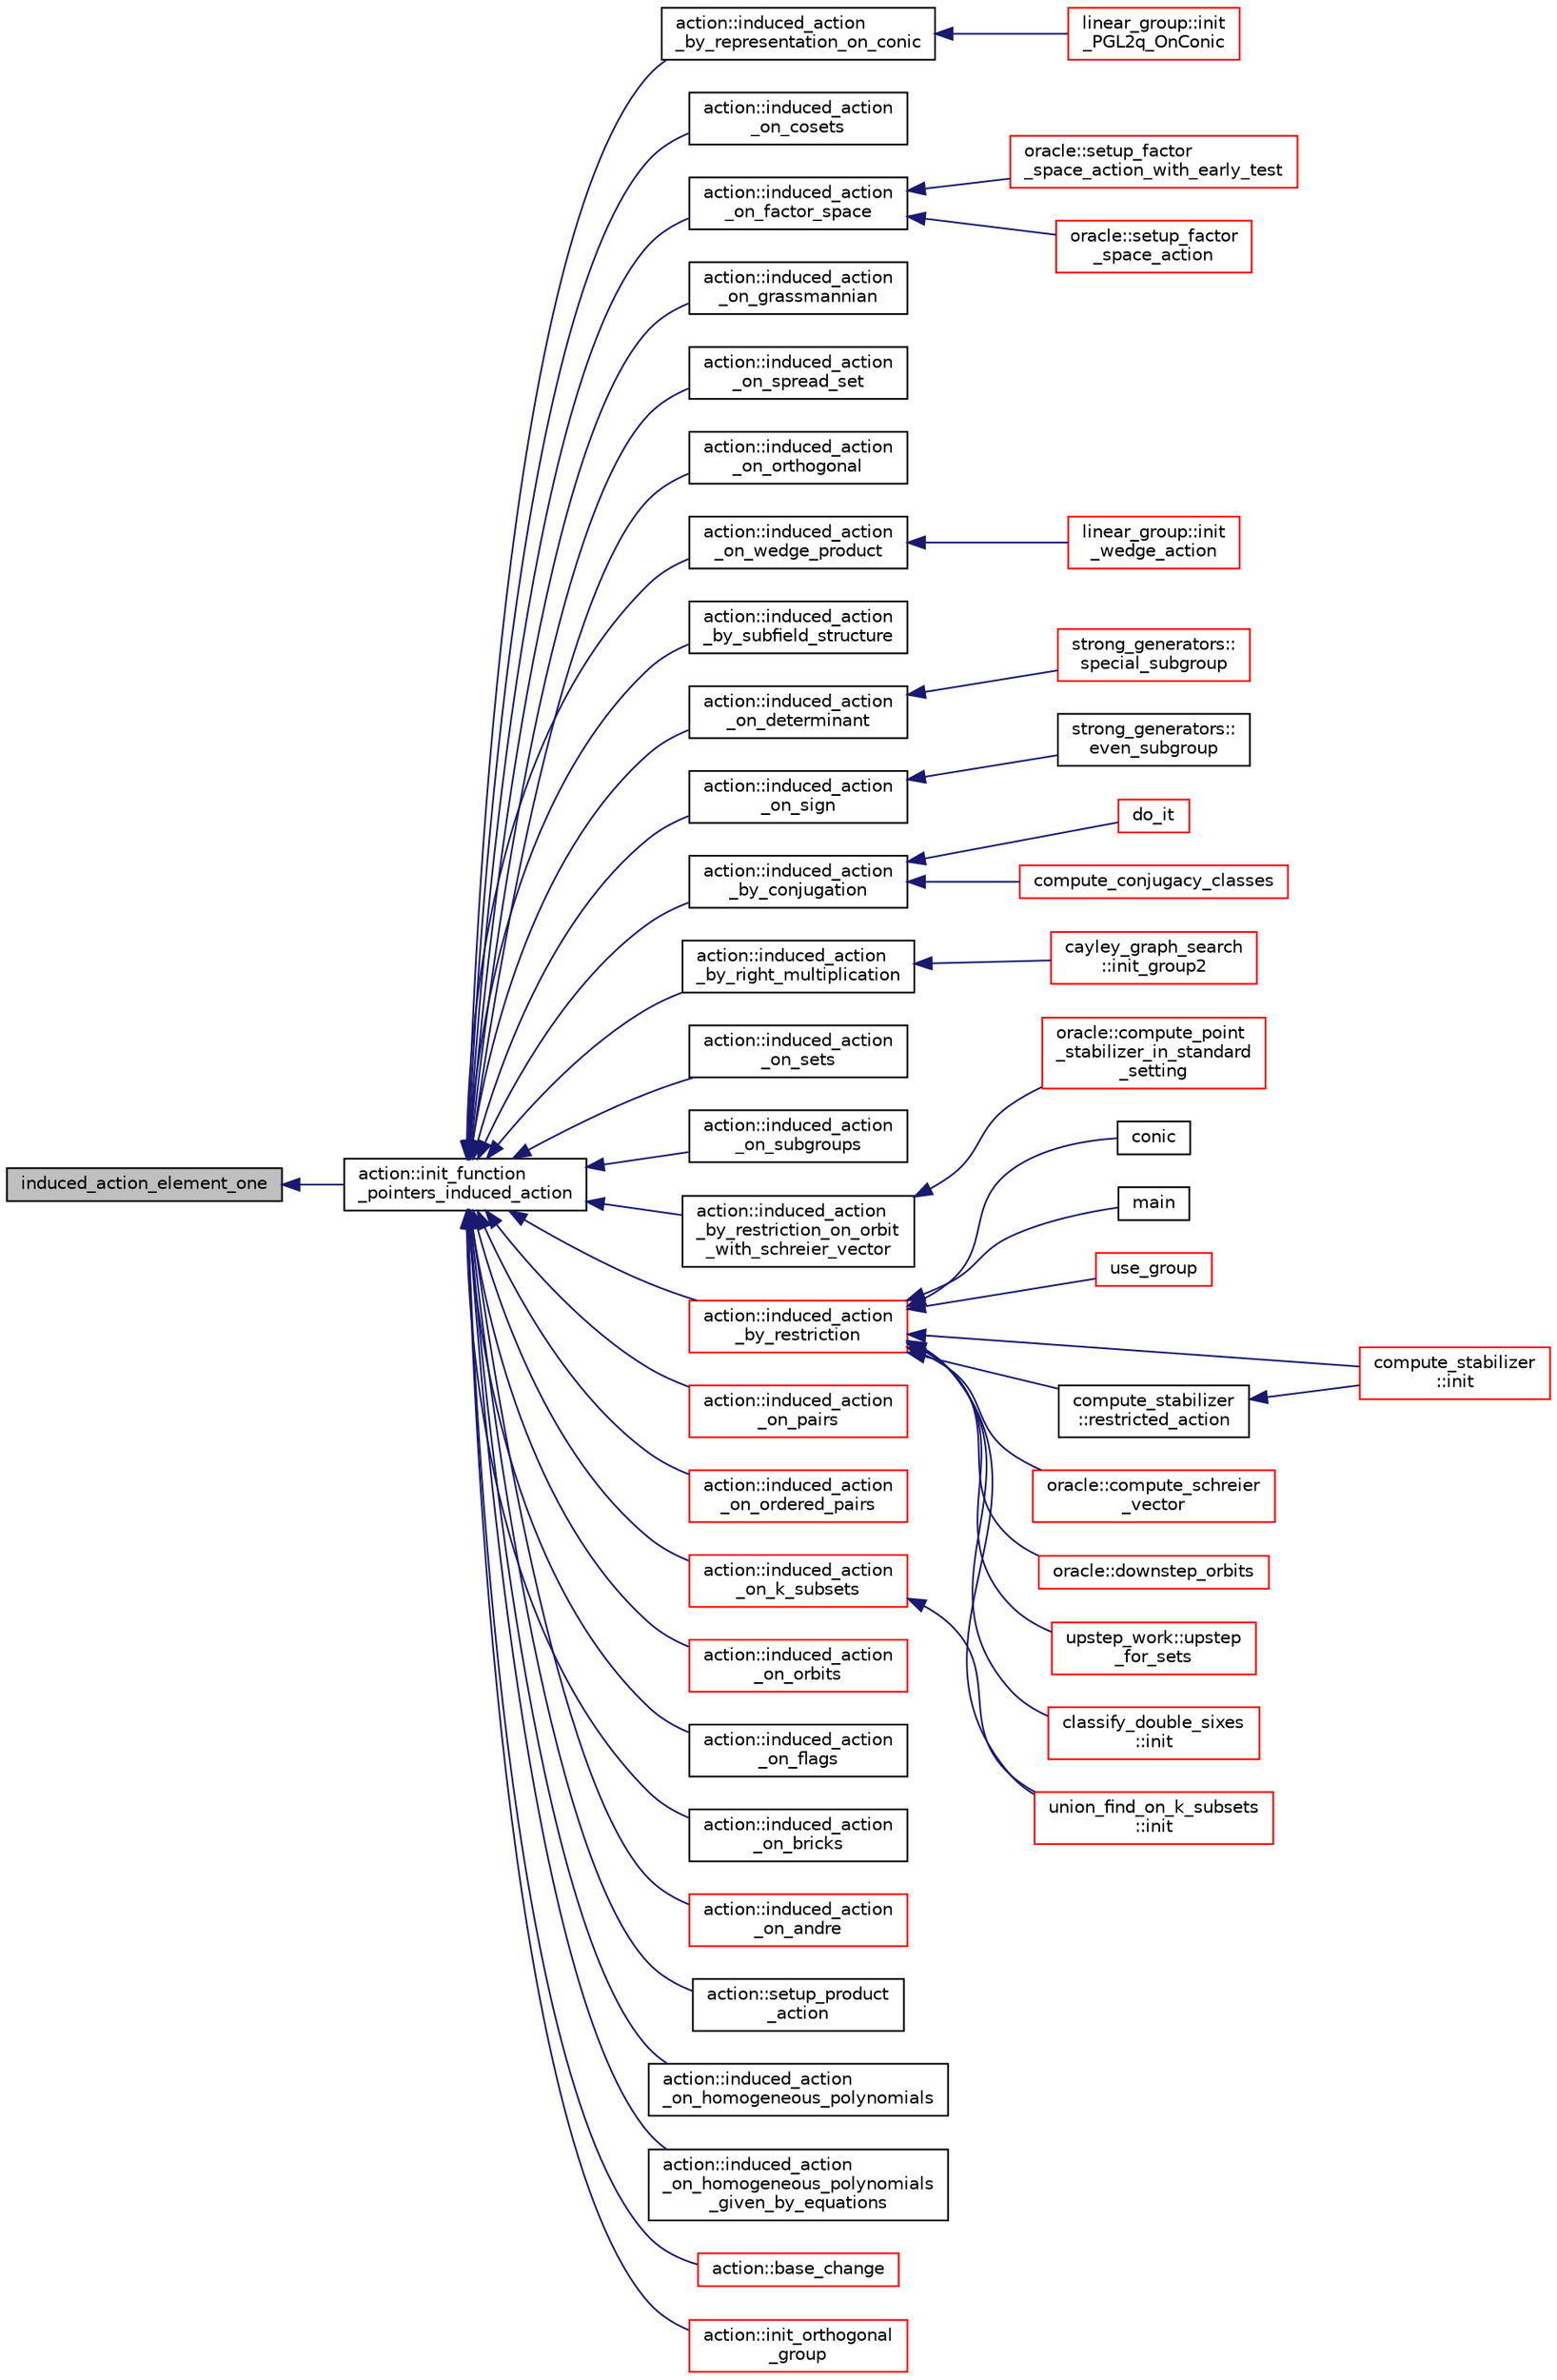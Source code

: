 digraph "induced_action_element_one"
{
  edge [fontname="Helvetica",fontsize="10",labelfontname="Helvetica",labelfontsize="10"];
  node [fontname="Helvetica",fontsize="10",shape=record];
  rankdir="LR";
  Node2262 [label="induced_action_element_one",height=0.2,width=0.4,color="black", fillcolor="grey75", style="filled", fontcolor="black"];
  Node2262 -> Node2263 [dir="back",color="midnightblue",fontsize="10",style="solid",fontname="Helvetica"];
  Node2263 [label="action::init_function\l_pointers_induced_action",height=0.2,width=0.4,color="black", fillcolor="white", style="filled",URL="$d2/d86/classaction.html#a3b9287d084b24f7a3b9532a7589c58de"];
  Node2263 -> Node2264 [dir="back",color="midnightblue",fontsize="10",style="solid",fontname="Helvetica"];
  Node2264 [label="action::induced_action\l_by_representation_on_conic",height=0.2,width=0.4,color="black", fillcolor="white", style="filled",URL="$d2/d86/classaction.html#a228538e3f07bc186db8eb5da8b90f617"];
  Node2264 -> Node2265 [dir="back",color="midnightblue",fontsize="10",style="solid",fontname="Helvetica"];
  Node2265 [label="linear_group::init\l_PGL2q_OnConic",height=0.2,width=0.4,color="red", fillcolor="white", style="filled",URL="$df/d5a/classlinear__group.html#a84c4d6e1849da4c6f8f096a1af2a8270"];
  Node2263 -> Node2272 [dir="back",color="midnightblue",fontsize="10",style="solid",fontname="Helvetica"];
  Node2272 [label="action::induced_action\l_on_cosets",height=0.2,width=0.4,color="black", fillcolor="white", style="filled",URL="$d2/d86/classaction.html#acbdff5ffed42af6a01f07dffb2787237"];
  Node2263 -> Node2273 [dir="back",color="midnightblue",fontsize="10",style="solid",fontname="Helvetica"];
  Node2273 [label="action::induced_action\l_on_factor_space",height=0.2,width=0.4,color="black", fillcolor="white", style="filled",URL="$d2/d86/classaction.html#af501ff2aa74fb6049bee5c01cd8b909b"];
  Node2273 -> Node2274 [dir="back",color="midnightblue",fontsize="10",style="solid",fontname="Helvetica"];
  Node2274 [label="oracle::setup_factor\l_space_action_with_early_test",height=0.2,width=0.4,color="red", fillcolor="white", style="filled",URL="$d7/da7/classoracle.html#a7c26a85886666829e9727df91d2f01ad"];
  Node2273 -> Node2354 [dir="back",color="midnightblue",fontsize="10",style="solid",fontname="Helvetica"];
  Node2354 [label="oracle::setup_factor\l_space_action",height=0.2,width=0.4,color="red", fillcolor="white", style="filled",URL="$d7/da7/classoracle.html#a181e076f112ba1f32f5fb4e8abebdb18"];
  Node2263 -> Node2355 [dir="back",color="midnightblue",fontsize="10",style="solid",fontname="Helvetica"];
  Node2355 [label="action::induced_action\l_on_grassmannian",height=0.2,width=0.4,color="black", fillcolor="white", style="filled",URL="$d2/d86/classaction.html#a295b730ecc0b0bf30f714094fef956ea"];
  Node2263 -> Node2356 [dir="back",color="midnightblue",fontsize="10",style="solid",fontname="Helvetica"];
  Node2356 [label="action::induced_action\l_on_spread_set",height=0.2,width=0.4,color="black", fillcolor="white", style="filled",URL="$d2/d86/classaction.html#a7c5839c650592f083dc850d81ed05a5b"];
  Node2263 -> Node2357 [dir="back",color="midnightblue",fontsize="10",style="solid",fontname="Helvetica"];
  Node2357 [label="action::induced_action\l_on_orthogonal",height=0.2,width=0.4,color="black", fillcolor="white", style="filled",URL="$d2/d86/classaction.html#a4f191cee643a81d7f18a4d729084e945"];
  Node2263 -> Node2358 [dir="back",color="midnightblue",fontsize="10",style="solid",fontname="Helvetica"];
  Node2358 [label="action::induced_action\l_on_wedge_product",height=0.2,width=0.4,color="black", fillcolor="white", style="filled",URL="$d2/d86/classaction.html#af13a5da25b8e8597ab695edff222fb6a"];
  Node2358 -> Node2359 [dir="back",color="midnightblue",fontsize="10",style="solid",fontname="Helvetica"];
  Node2359 [label="linear_group::init\l_wedge_action",height=0.2,width=0.4,color="red", fillcolor="white", style="filled",URL="$df/d5a/classlinear__group.html#a16a8a2a5fdc535f2263210ca7943119e"];
  Node2263 -> Node2360 [dir="back",color="midnightblue",fontsize="10",style="solid",fontname="Helvetica"];
  Node2360 [label="action::induced_action\l_by_subfield_structure",height=0.2,width=0.4,color="black", fillcolor="white", style="filled",URL="$d2/d86/classaction.html#add42951bdab176ceed6cc4af05dfa948"];
  Node2263 -> Node2361 [dir="back",color="midnightblue",fontsize="10",style="solid",fontname="Helvetica"];
  Node2361 [label="action::induced_action\l_on_determinant",height=0.2,width=0.4,color="black", fillcolor="white", style="filled",URL="$d2/d86/classaction.html#aa6b9d3c2ded2cae185ee31f2200ad0b5"];
  Node2361 -> Node2362 [dir="back",color="midnightblue",fontsize="10",style="solid",fontname="Helvetica"];
  Node2362 [label="strong_generators::\lspecial_subgroup",height=0.2,width=0.4,color="red", fillcolor="white", style="filled",URL="$dc/d09/classstrong__generators.html#a78e9e4d012bb440194e2874c40ca9e29"];
  Node2263 -> Node2364 [dir="back",color="midnightblue",fontsize="10",style="solid",fontname="Helvetica"];
  Node2364 [label="action::induced_action\l_on_sign",height=0.2,width=0.4,color="black", fillcolor="white", style="filled",URL="$d2/d86/classaction.html#ab17b07971b94eae7c5efa21b33f643f1"];
  Node2364 -> Node2365 [dir="back",color="midnightblue",fontsize="10",style="solid",fontname="Helvetica"];
  Node2365 [label="strong_generators::\leven_subgroup",height=0.2,width=0.4,color="black", fillcolor="white", style="filled",URL="$dc/d09/classstrong__generators.html#a8c1a171968f012ec245b0487a6af66e0"];
  Node2263 -> Node2366 [dir="back",color="midnightblue",fontsize="10",style="solid",fontname="Helvetica"];
  Node2366 [label="action::induced_action\l_by_conjugation",height=0.2,width=0.4,color="black", fillcolor="white", style="filled",URL="$d2/d86/classaction.html#a45fb7703c6acac791acdcde339d21cc2"];
  Node2366 -> Node2367 [dir="back",color="midnightblue",fontsize="10",style="solid",fontname="Helvetica"];
  Node2367 [label="do_it",height=0.2,width=0.4,color="red", fillcolor="white", style="filled",URL="$da/da3/burnside_8_c.html#a6a1ed4d46bdb13e56112f47f0565c25b"];
  Node2366 -> Node2369 [dir="back",color="midnightblue",fontsize="10",style="solid",fontname="Helvetica"];
  Node2369 [label="compute_conjugacy_classes",height=0.2,width=0.4,color="red", fillcolor="white", style="filled",URL="$dc/dd4/group__actions_8h.html#a3a3f311d8e19e481707b3e54dbb35066"];
  Node2263 -> Node2374 [dir="back",color="midnightblue",fontsize="10",style="solid",fontname="Helvetica"];
  Node2374 [label="action::induced_action\l_by_right_multiplication",height=0.2,width=0.4,color="black", fillcolor="white", style="filled",URL="$d2/d86/classaction.html#aafa2818d9d98046507e2754938be0c04"];
  Node2374 -> Node2375 [dir="back",color="midnightblue",fontsize="10",style="solid",fontname="Helvetica"];
  Node2375 [label="cayley_graph_search\l::init_group2",height=0.2,width=0.4,color="red", fillcolor="white", style="filled",URL="$de/dae/classcayley__graph__search.html#ac765646a4795740d7ac0a9407bf35f32"];
  Node2263 -> Node2377 [dir="back",color="midnightblue",fontsize="10",style="solid",fontname="Helvetica"];
  Node2377 [label="action::induced_action\l_on_sets",height=0.2,width=0.4,color="black", fillcolor="white", style="filled",URL="$d2/d86/classaction.html#a09639acee6b88644c103b17050cc32f1"];
  Node2263 -> Node2378 [dir="back",color="midnightblue",fontsize="10",style="solid",fontname="Helvetica"];
  Node2378 [label="action::induced_action\l_on_subgroups",height=0.2,width=0.4,color="black", fillcolor="white", style="filled",URL="$d2/d86/classaction.html#ad0de7ea45a2a73c1b8e0f52ee3ce4610"];
  Node2263 -> Node2379 [dir="back",color="midnightblue",fontsize="10",style="solid",fontname="Helvetica"];
  Node2379 [label="action::induced_action\l_by_restriction_on_orbit\l_with_schreier_vector",height=0.2,width=0.4,color="black", fillcolor="white", style="filled",URL="$d2/d86/classaction.html#ad3ddab72625d9bebe7ac8eaef488cf4c"];
  Node2379 -> Node2380 [dir="back",color="midnightblue",fontsize="10",style="solid",fontname="Helvetica"];
  Node2380 [label="oracle::compute_point\l_stabilizer_in_standard\l_setting",height=0.2,width=0.4,color="red", fillcolor="white", style="filled",URL="$d7/da7/classoracle.html#afa7b2b71cd2ccbb807a740d6e1085982"];
  Node2263 -> Node2381 [dir="back",color="midnightblue",fontsize="10",style="solid",fontname="Helvetica"];
  Node2381 [label="action::induced_action\l_by_restriction",height=0.2,width=0.4,color="red", fillcolor="white", style="filled",URL="$d2/d86/classaction.html#a37c21f74a97c921d882a308370c06357"];
  Node2381 -> Node2285 [dir="back",color="midnightblue",fontsize="10",style="solid",fontname="Helvetica"];
  Node2285 [label="conic",height=0.2,width=0.4,color="black", fillcolor="white", style="filled",URL="$d4/de8/conic_8_c.html#a96def9474b981a9d5831a9b48d85d652"];
  Node2381 -> Node2382 [dir="back",color="midnightblue",fontsize="10",style="solid",fontname="Helvetica"];
  Node2382 [label="main",height=0.2,width=0.4,color="black", fillcolor="white", style="filled",URL="$d5/d0d/apps_2projective__space_2polar_8_c.html#a217dbf8b442f20279ea00b898af96f52"];
  Node2381 -> Node2312 [dir="back",color="midnightblue",fontsize="10",style="solid",fontname="Helvetica"];
  Node2312 [label="use_group",height=0.2,width=0.4,color="red", fillcolor="white", style="filled",URL="$d9/d9f/all__cliques_8_c.html#aba62531e97173264c39afe2c7857af31"];
  Node2381 -> Node2383 [dir="back",color="midnightblue",fontsize="10",style="solid",fontname="Helvetica"];
  Node2383 [label="union_find_on_k_subsets\l::init",height=0.2,width=0.4,color="red", fillcolor="white", style="filled",URL="$d3/d1b/classunion__find__on__k__subsets.html#aad0de310a8e8df1ff78ee2eaf3ec1e54"];
  Node2381 -> Node2385 [dir="back",color="midnightblue",fontsize="10",style="solid",fontname="Helvetica"];
  Node2385 [label="compute_stabilizer\l::init",height=0.2,width=0.4,color="red", fillcolor="white", style="filled",URL="$d8/d30/classcompute__stabilizer.html#a36a1729430f317a65559220a8206a7d7"];
  Node2381 -> Node2390 [dir="back",color="midnightblue",fontsize="10",style="solid",fontname="Helvetica"];
  Node2390 [label="compute_stabilizer\l::restricted_action",height=0.2,width=0.4,color="black", fillcolor="white", style="filled",URL="$d8/d30/classcompute__stabilizer.html#a895df470da0ac14f812c3c4b6f2280b9"];
  Node2390 -> Node2385 [dir="back",color="midnightblue",fontsize="10",style="solid",fontname="Helvetica"];
  Node2381 -> Node2391 [dir="back",color="midnightblue",fontsize="10",style="solid",fontname="Helvetica"];
  Node2391 [label="oracle::compute_schreier\l_vector",height=0.2,width=0.4,color="red", fillcolor="white", style="filled",URL="$d7/da7/classoracle.html#a1ba7d398b51ed70f89b5ea54adb7b089"];
  Node2381 -> Node2401 [dir="back",color="midnightblue",fontsize="10",style="solid",fontname="Helvetica"];
  Node2401 [label="oracle::downstep_orbits",height=0.2,width=0.4,color="red", fillcolor="white", style="filled",URL="$d7/da7/classoracle.html#a65ea623f3a7b2e3dba4e29638207bc53"];
  Node2381 -> Node2403 [dir="back",color="midnightblue",fontsize="10",style="solid",fontname="Helvetica"];
  Node2403 [label="upstep_work::upstep\l_for_sets",height=0.2,width=0.4,color="red", fillcolor="white", style="filled",URL="$d2/dd6/classupstep__work.html#acbfe3d5e23c38c3dc8f5908e0bc5bf1b"];
  Node2381 -> Node2404 [dir="back",color="midnightblue",fontsize="10",style="solid",fontname="Helvetica"];
  Node2404 [label="classify_double_sixes\l::init",height=0.2,width=0.4,color="red", fillcolor="white", style="filled",URL="$dd/d23/classclassify__double__sixes.html#a8c5c41d5124b35379d626480ff225f7b"];
  Node2263 -> Node2421 [dir="back",color="midnightblue",fontsize="10",style="solid",fontname="Helvetica"];
  Node2421 [label="action::induced_action\l_on_pairs",height=0.2,width=0.4,color="red", fillcolor="white", style="filled",URL="$d2/d86/classaction.html#a4b01c7b3cc749218e9dbd84b9fed90b3"];
  Node2263 -> Node2423 [dir="back",color="midnightblue",fontsize="10",style="solid",fontname="Helvetica"];
  Node2423 [label="action::induced_action\l_on_ordered_pairs",height=0.2,width=0.4,color="red", fillcolor="white", style="filled",URL="$d2/d86/classaction.html#ad290e0cc115881e0b9ddab7f7071975e"];
  Node2263 -> Node2424 [dir="back",color="midnightblue",fontsize="10",style="solid",fontname="Helvetica"];
  Node2424 [label="action::induced_action\l_on_k_subsets",height=0.2,width=0.4,color="red", fillcolor="white", style="filled",URL="$d2/d86/classaction.html#a2eb6058853cffc4c099099e07ecbe612"];
  Node2424 -> Node2383 [dir="back",color="midnightblue",fontsize="10",style="solid",fontname="Helvetica"];
  Node2263 -> Node2426 [dir="back",color="midnightblue",fontsize="10",style="solid",fontname="Helvetica"];
  Node2426 [label="action::induced_action\l_on_orbits",height=0.2,width=0.4,color="red", fillcolor="white", style="filled",URL="$d2/d86/classaction.html#a875913e4919877fe3dcae039ce44d7d8"];
  Node2263 -> Node2430 [dir="back",color="midnightblue",fontsize="10",style="solid",fontname="Helvetica"];
  Node2430 [label="action::induced_action\l_on_flags",height=0.2,width=0.4,color="black", fillcolor="white", style="filled",URL="$d2/d86/classaction.html#afb1ac2fda2a79462e38c133330982341"];
  Node2263 -> Node2431 [dir="back",color="midnightblue",fontsize="10",style="solid",fontname="Helvetica"];
  Node2431 [label="action::induced_action\l_on_bricks",height=0.2,width=0.4,color="black", fillcolor="white", style="filled",URL="$d2/d86/classaction.html#a71c71472fda2eefb125cd852d5feb306"];
  Node2263 -> Node2432 [dir="back",color="midnightblue",fontsize="10",style="solid",fontname="Helvetica"];
  Node2432 [label="action::induced_action\l_on_andre",height=0.2,width=0.4,color="red", fillcolor="white", style="filled",URL="$d2/d86/classaction.html#a917efe5d7ae49b86dbf397540939fea4"];
  Node2263 -> Node2434 [dir="back",color="midnightblue",fontsize="10",style="solid",fontname="Helvetica"];
  Node2434 [label="action::setup_product\l_action",height=0.2,width=0.4,color="black", fillcolor="white", style="filled",URL="$d2/d86/classaction.html#a35c717fb546189c007a89bb7b133e2f6"];
  Node2263 -> Node2435 [dir="back",color="midnightblue",fontsize="10",style="solid",fontname="Helvetica"];
  Node2435 [label="action::induced_action\l_on_homogeneous_polynomials",height=0.2,width=0.4,color="black", fillcolor="white", style="filled",URL="$d2/d86/classaction.html#acafe8fb1e63926ce35338a292b621f8a"];
  Node2263 -> Node2436 [dir="back",color="midnightblue",fontsize="10",style="solid",fontname="Helvetica"];
  Node2436 [label="action::induced_action\l_on_homogeneous_polynomials\l_given_by_equations",height=0.2,width=0.4,color="black", fillcolor="white", style="filled",URL="$d2/d86/classaction.html#a8f8df8dabfaa711297c20d44a2c1946a"];
  Node2263 -> Node2437 [dir="back",color="midnightblue",fontsize="10",style="solid",fontname="Helvetica"];
  Node2437 [label="action::base_change",height=0.2,width=0.4,color="red", fillcolor="white", style="filled",URL="$d2/d86/classaction.html#a1cab1a81da804692affaf9b7060c90f6"];
  Node2263 -> Node2465 [dir="back",color="midnightblue",fontsize="10",style="solid",fontname="Helvetica"];
  Node2465 [label="action::init_orthogonal\l_group",height=0.2,width=0.4,color="red", fillcolor="white", style="filled",URL="$d2/d86/classaction.html#a2cfe124956ed67d8b7a927bb44847cc2"];
}
